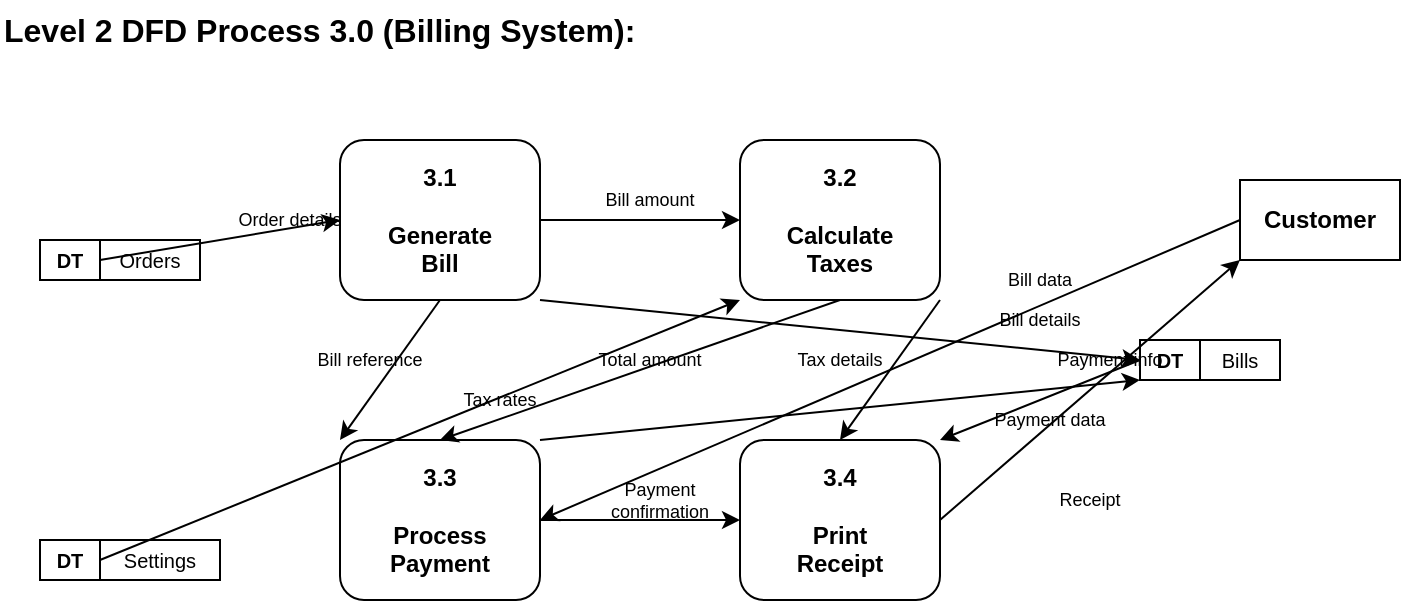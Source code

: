 <mxfile>
    <diagram id="DFD_Level_2_Process_3" name="Level 2 DFD Process 3.0 (Billing System)">
        <mxGraphModel dx="1422" dy="794" grid="1" gridSize="10" guides="1" tooltips="1" connect="1" arrows="1" fold="1" page="1" pageScale="1" pageWidth="827" pageHeight="1169" math="0" shadow="0">
            <root>
                <mxCell id="0"/>
                <mxCell id="1" parent="0"/>

                <!-- Title -->
                <mxCell id="title" value="Level 2 DFD Process 3.0 (Billing System):" style="text;html=1;strokeColor=none;fillColor=none;align=left;verticalAlign=middle;whiteSpace=wrap;rounded=0;fontSize=16;fontStyle=1;" vertex="1" parent="1">
                    <mxGeometry x="30" y="30" width="400" height="30" as="geometry"/>
                </mxCell>
                
                <!-- External Entities -->
                <mxCell id="customer" value="Customer" style="rounded=0;whiteSpace=wrap;html=1;strokeColor=#000000;fillColor=#ffffff;fontSize=12;fontStyle=1;" vertex="1" parent="1">
                    <mxGeometry x="650" y="120" width="80" height="40" as="geometry"/>
                </mxCell>
                
                <!-- Sub-processes -->
                <mxCell id="process31" value="3.1&#xa;&#xa;Generate&#xa;Bill" style="rounded=1;whiteSpace=wrap;html=1;strokeColor=#000000;fillColor=#ffffff;fontSize=12;fontStyle=1;align=center;" vertex="1" parent="1">
                    <mxGeometry x="200" y="100" width="100" height="80" as="geometry"/>
                </mxCell>
                
                <mxCell id="process32" value="3.2&#xa;&#xa;Calculate&#xa;Taxes" style="rounded=1;whiteSpace=wrap;html=1;strokeColor=#000000;fillColor=#ffffff;fontSize=12;fontStyle=1;align=center;" vertex="1" parent="1">
                    <mxGeometry x="400" y="100" width="100" height="80" as="geometry"/>
                </mxCell>
                
                <mxCell id="process33" value="3.3&#xa;&#xa;Process&#xa;Payment" style="rounded=1;whiteSpace=wrap;html=1;strokeColor=#000000;fillColor=#ffffff;fontSize=12;fontStyle=1;align=center;" vertex="1" parent="1">
                    <mxGeometry x="200" y="250" width="100" height="80" as="geometry"/>
                </mxCell>
                
                <mxCell id="process34" value="3.4&#xa;&#xa;Print&#xa;Receipt" style="rounded=1;whiteSpace=wrap;html=1;strokeColor=#000000;fillColor=#ffffff;fontSize=12;fontStyle=1;align=center;" vertex="1" parent="1">
                    <mxGeometry x="400" y="250" width="100" height="80" as="geometry"/>
                </mxCell>
                
                <!-- Data Stores -->
                <mxCell id="dt1" value="DT" style="rounded=0;whiteSpace=wrap;html=1;strokeColor=#000000;fillColor=#ffffff;fontSize=10;fontStyle=1;" vertex="1" parent="1">
                    <mxGeometry x="50" y="150" width="30" height="20" as="geometry"/>
                </mxCell>
                <mxCell id="dt1_label" value="Orders" style="rounded=0;whiteSpace=wrap;html=1;strokeColor=#000000;fillColor=#ffffff;fontSize=10;" vertex="1" parent="1">
                    <mxGeometry x="80" y="150" width="50" height="20" as="geometry"/>
                </mxCell>
                
                <mxCell id="dt2" value="DT" style="rounded=0;whiteSpace=wrap;html=1;strokeColor=#000000;fillColor=#ffffff;fontSize=10;fontStyle=1;" vertex="1" parent="1">
                    <mxGeometry x="600" y="200" width="30" height="20" as="geometry"/>
                </mxCell>
                <mxCell id="dt2_label" value="Bills" style="rounded=0;whiteSpace=wrap;html=1;strokeColor=#000000;fillColor=#ffffff;fontSize=10;" vertex="1" parent="1">
                    <mxGeometry x="630" y="200" width="40" height="20" as="geometry"/>
                </mxCell>
                
                <mxCell id="dt3" value="DT" style="rounded=0;whiteSpace=wrap;html=1;strokeColor=#000000;fillColor=#ffffff;fontSize=10;fontStyle=1;" vertex="1" parent="1">
                    <mxGeometry x="50" y="300" width="30" height="20" as="geometry"/>
                </mxCell>
                <mxCell id="dt3_label" value="Settings" style="rounded=0;whiteSpace=wrap;html=1;strokeColor=#000000;fillColor=#ffffff;fontSize=10;" vertex="1" parent="1">
                    <mxGeometry x="80" y="300" width="60" height="20" as="geometry"/>
                </mxCell>
                
                <!-- Data Flows from Data Stores -->
                <mxCell id="dt1_to_generate" value="" style="endArrow=classic;html=1;rounded=0;exitX=1;exitY=0.5;exitDx=0;exitDy=0;entryX=0;entryY=0.5;entryDx=0;entryDy=0;" edge="1" parent="1" source="dt1" target="process31">
                    <mxGeometry width="50" height="50" relative="1" as="geometry">
                        <mxPoint x="390" y="400" as="sourcePoint"/>
                        <mxPoint x="440" y="350" as="targetPoint"/>
                    </mxGeometry>
                </mxCell>
                <mxCell id="dt1_to_generate_label" value="Order details" style="text;html=1;strokeColor=none;fillColor=none;align=center;verticalAlign=middle;whiteSpace=wrap;rounded=0;fontSize=9;" vertex="1" parent="1">
                    <mxGeometry x="140" y="130" width="70" height="20" as="geometry"/>
                </mxCell>
                
                <mxCell id="dt3_to_calculate" value="" style="endArrow=classic;html=1;rounded=0;exitX=1;exitY=0.5;exitDx=0;exitDy=0;entryX=0;entryY=1;entryDx=0;entryDy=0;" edge="1" parent="1" source="dt3" target="process32">
                    <mxGeometry width="50" height="50" relative="1" as="geometry">
                        <mxPoint x="390" y="400" as="sourcePoint"/>
                        <mxPoint x="440" y="350" as="targetPoint"/>
                    </mxGeometry>
                </mxCell>
                <mxCell id="dt3_to_calculate_label" value="Tax rates" style="text;html=1;strokeColor=none;fillColor=none;align=center;verticalAlign=middle;whiteSpace=wrap;rounded=0;fontSize=9;" vertex="1" parent="1">
                    <mxGeometry x="250" y="220" width="60" height="20" as="geometry"/>
                </mxCell>
                
                <!-- Process to Process Flows -->
                <mxCell id="generate_to_calculate" value="" style="endArrow=classic;html=1;rounded=0;exitX=1;exitY=0.5;exitDx=0;exitDy=0;entryX=0;entryY=0.5;entryDx=0;entryDy=0;" edge="1" parent="1" source="process31" target="process32">
                    <mxGeometry width="50" height="50" relative="1" as="geometry">
                        <mxPoint x="390" y="400" as="sourcePoint"/>
                        <mxPoint x="440" y="350" as="targetPoint"/>
                    </mxGeometry>
                </mxCell>
                <mxCell id="generate_to_calculate_label" value="Bill amount" style="text;html=1;strokeColor=none;fillColor=none;align=center;verticalAlign=middle;whiteSpace=wrap;rounded=0;fontSize=9;" vertex="1" parent="1">
                    <mxGeometry x="320" y="120" width="70" height="20" as="geometry"/>
                </mxCell>
                
                <mxCell id="calculate_to_payment" value="" style="endArrow=classic;html=1;rounded=0;exitX=0.5;exitY=1;exitDx=0;exitDy=0;entryX=0.5;entryY=0;entryDx=0;entryDy=0;" edge="1" parent="1" source="process32" target="process33">
                    <mxGeometry width="50" height="50" relative="1" as="geometry">
                        <mxPoint x="390" y="400" as="sourcePoint"/>
                        <mxPoint x="440" y="350" as="targetPoint"/>
                    </mxGeometry>
                </mxCell>
                <mxCell id="calculate_to_payment_label" value="Total amount" style="text;html=1;strokeColor=none;fillColor=none;align=center;verticalAlign=middle;whiteSpace=wrap;rounded=0;fontSize=9;" vertex="1" parent="1">
                    <mxGeometry x="320" y="200" width="70" height="20" as="geometry"/>
                </mxCell>
                
                <mxCell id="payment_to_receipt" value="" style="endArrow=classic;html=1;rounded=0;exitX=1;exitY=0.5;exitDx=0;exitDy=0;entryX=0;entryY=0.5;entryDx=0;entryDy=0;" edge="1" parent="1" source="process33" target="process34">
                    <mxGeometry width="50" height="50" relative="1" as="geometry">
                        <mxPoint x="390" y="400" as="sourcePoint"/>
                        <mxPoint x="440" y="350" as="targetPoint"/>
                    </mxGeometry>
                </mxCell>
                <mxCell id="payment_to_receipt_label" value="Payment confirmation" style="text;html=1;strokeColor=none;fillColor=none;align=center;verticalAlign=middle;whiteSpace=wrap;rounded=0;fontSize=9;" vertex="1" parent="1">
                    <mxGeometry x="320" y="270" width="80" height="20" as="geometry"/>
                </mxCell>
                
                <!-- Process to Data Store Flows -->
                <mxCell id="generate_to_dt2" value="" style="endArrow=classic;html=1;rounded=0;exitX=1;exitY=1;exitDx=0;exitDy=0;entryX=0;entryY=0.5;entryDx=0;entryDy=0;" edge="1" parent="1" source="process31" target="dt2">
                    <mxGeometry width="50" height="50" relative="1" as="geometry">
                        <mxPoint x="390" y="400" as="sourcePoint"/>
                        <mxPoint x="440" y="350" as="targetPoint"/>
                    </mxGeometry>
                </mxCell>
                <mxCell id="generate_to_dt2_label" value="Bill data" style="text;html=1;strokeColor=none;fillColor=none;align=center;verticalAlign=middle;whiteSpace=wrap;rounded=0;fontSize=9;" vertex="1" parent="1">
                    <mxGeometry x="520" y="160" width="60" height="20" as="geometry"/>
                </mxCell>
                
                <mxCell id="payment_to_dt2" value="" style="endArrow=classic;html=1;rounded=0;exitX=1;exitY=0;exitDx=0;exitDy=0;entryX=0;entryY=1;entryDx=0;entryDy=0;" edge="1" parent="1" source="process33" target="dt2">
                    <mxGeometry width="50" height="50" relative="1" as="geometry">
                        <mxPoint x="390" y="400" as="sourcePoint"/>
                        <mxPoint x="440" y="350" as="targetPoint"/>
                    </mxGeometry>
                </mxCell>
                <mxCell id="payment_to_dt2_label" value="Payment data" style="text;html=1;strokeColor=none;fillColor=none;align=center;verticalAlign=middle;whiteSpace=wrap;rounded=0;fontSize=9;" vertex="1" parent="1">
                    <mxGeometry x="520" y="230" width="70" height="20" as="geometry"/>
                </mxCell>
                
                <!-- Data Flows from Customer -->
                <mxCell id="customer_to_payment" value="" style="endArrow=classic;html=1;rounded=0;exitX=0;exitY=0.5;exitDx=0;exitDy=0;entryX=1;entryY=0.5;entryDx=0;entryDy=0;" edge="1" parent="1" source="customer" target="process33">
                    <mxGeometry width="50" height="50" relative="1" as="geometry">
                        <mxPoint x="390" y="400" as="sourcePoint"/>
                        <mxPoint x="440" y="350" as="targetPoint"/>
                    </mxGeometry>
                </mxCell>
                <mxCell id="customer_to_payment_label" value="Payment info" style="text;html=1;strokeColor=none;fillColor=none;align=center;verticalAlign=middle;whiteSpace=wrap;rounded=0;fontSize=9;" vertex="1" parent="1">
                    <mxGeometry x="550" y="200" width="70" height="20" as="geometry"/>
                </mxCell>
                
                <!-- Data Flows to Customer -->
                <mxCell id="receipt_to_customer" value="" style="endArrow=classic;html=1;rounded=0;exitX=1;exitY=0.5;exitDx=0;exitDy=0;entryX=0;entryY=1;entryDx=0;entryDy=0;" edge="1" parent="1" source="process34" target="customer">
                    <mxGeometry width="50" height="50" relative="1" as="geometry">
                        <mxPoint x="390" y="400" as="sourcePoint"/>
                        <mxPoint x="440" y="350" as="targetPoint"/>
                    </mxGeometry>
                </mxCell>
                <mxCell id="receipt_to_customer_label" value="Receipt" style="text;html=1;strokeColor=none;fillColor=none;align=center;verticalAlign=middle;whiteSpace=wrap;rounded=0;fontSize=9;" vertex="1" parent="1">
                    <mxGeometry x="550" y="270" width="50" height="20" as="geometry"/>
                </mxCell>
                
                <!-- Data Store to Process Flows -->
                <mxCell id="dt2_to_receipt" value="" style="endArrow=classic;html=1;rounded=0;exitX=0;exitY=0.5;exitDx=0;exitDy=0;entryX=1;entryY=0;entryDx=0;entryDy=0;" edge="1" parent="1" source="dt2" target="process34">
                    <mxGeometry width="50" height="50" relative="1" as="geometry">
                        <mxPoint x="390" y="400" as="sourcePoint"/>
                        <mxPoint x="440" y="350" as="targetPoint"/>
                    </mxGeometry>
                </mxCell>
                <mxCell id="dt2_to_receipt_label" value="Bill details" style="text;html=1;strokeColor=none;fillColor=none;align=center;verticalAlign=middle;whiteSpace=wrap;rounded=0;fontSize=9;" vertex="1" parent="1">
                    <mxGeometry x="520" y="180" width="60" height="20" as="geometry"/>
                </mxCell>
                
                <!-- Additional flows for completeness -->
                <mxCell id="generate_to_payment" value="" style="endArrow=classic;html=1;rounded=0;exitX=0.5;exitY=1;exitDx=0;exitDy=0;entryX=0;entryY=0;entryDx=0;entryDy=0;" edge="1" parent="1" source="process31" target="process33">
                    <mxGeometry width="50" height="50" relative="1" as="geometry">
                        <mxPoint x="390" y="400" as="sourcePoint"/>
                        <mxPoint x="440" y="350" as="targetPoint"/>
                    </mxGeometry>
                </mxCell>
                <mxCell id="generate_to_payment_label" value="Bill reference" style="text;html=1;strokeColor=none;fillColor=none;align=center;verticalAlign=middle;whiteSpace=wrap;rounded=0;fontSize=9;" vertex="1" parent="1">
                    <mxGeometry x="180" y="200" width="70" height="20" as="geometry"/>
                </mxCell>
                
                <mxCell id="calculate_to_receipt" value="" style="endArrow=classic;html=1;rounded=0;exitX=1;exitY=1;exitDx=0;exitDy=0;entryX=0.5;entryY=0;entryDx=0;entryDy=0;" edge="1" parent="1" source="process32" target="process34">
                    <mxGeometry width="50" height="50" relative="1" as="geometry">
                        <mxPoint x="390" y="400" as="sourcePoint"/>
                        <mxPoint x="440" y="350" as="targetPoint"/>
                    </mxGeometry>
                </mxCell>
                <mxCell id="calculate_to_receipt_label" value="Tax details" style="text;html=1;strokeColor=none;fillColor=none;align=center;verticalAlign=middle;whiteSpace=wrap;rounded=0;fontSize=9;" vertex="1" parent="1">
                    <mxGeometry x="420" y="200" width="60" height="20" as="geometry"/>
                </mxCell>
                
            </root>
        </mxGraphModel>
    </diagram>
</mxfile>
